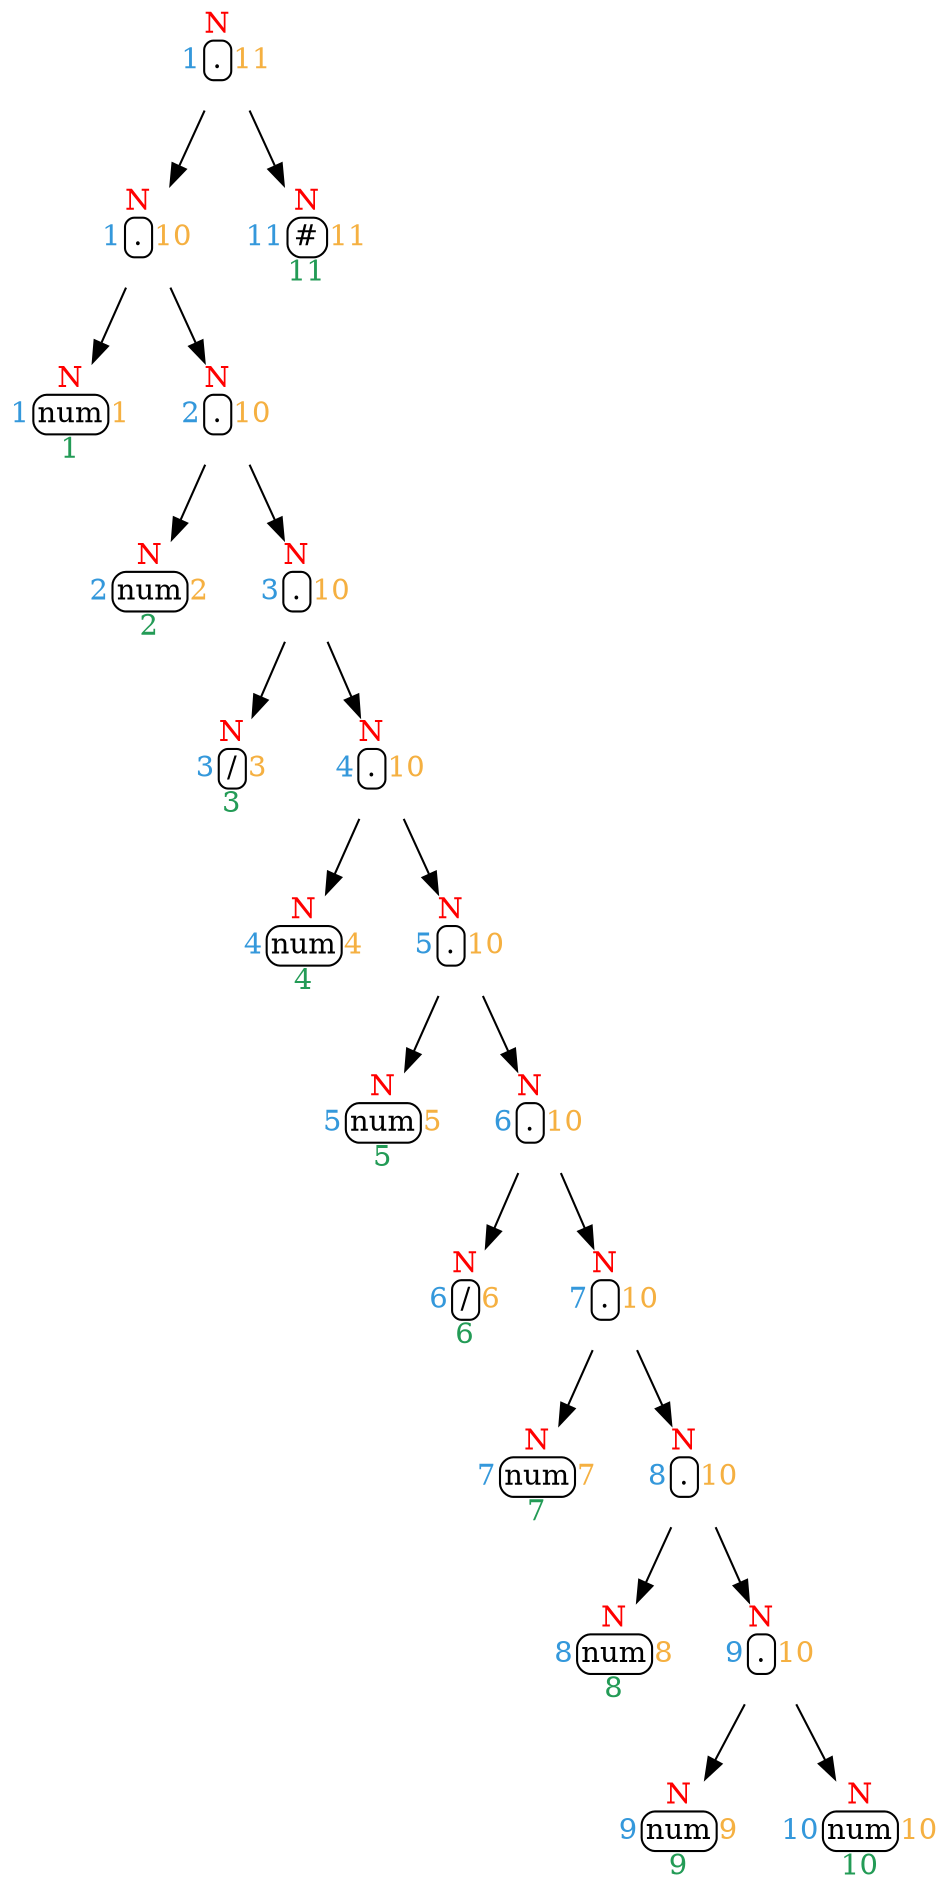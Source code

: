 digraph afd {
rankdir=TD;
"1000"[shape=none, margin=0, label=<<TABLE BORDER="0" CELLBORDER="0" CELLSPACING="0" CELLPADDING="1" weight='bold'>
<TR><TD ROWSPAN="3"><FONT COLOR="#3498DB">1</FONT></TD>
<TD CELLPADDING="0"><FONT COLOR="red">N</FONT></TD>
<TD ROWSPAN="3"><FONT COLOR="#F5B041">11</FONT></TD></TR>
<TR><TD style="rounded" BORDER="1">.</TD></TR>
<TR><TD CELLPADDING="0"><FONT COLOR="#239B56"> </FONT></TD></TR>
</TABLE>>];
"19"[shape=none, margin=0, label=<<TABLE BORDER="0" CELLBORDER="0" CELLSPACING="0" CELLPADDING="1">
<TR><TD ROWSPAN="3"><FONT COLOR="#3498DB">1</FONT></TD>
<TD CELLPADDING="0"><FONT COLOR="red">N</FONT></TD>
<TD ROWSPAN="3"><FONT COLOR="#F5B041">10</FONT></TD></TR>
<TR><TD style="rounded" BORDER="1">.</TD></TR>
<TR><TD CELLPADDING="0"><FONT COLOR="#239B56"> </FONT></TD></TR>
</TABLE>>];
"1000"->"19"
"#"[shape=none, margin=0, label=<<TABLE BORDER="0" CELLBORDER="0" CELLSPACING="0" CELLPADDING="1">
<TR><TD ROWSPAN="3"><FONT COLOR="#3498DB">11</FONT></TD>
<TD CELLPADDING="0"><FONT COLOR="red">N</FONT></TD>
<TD ROWSPAN="3"><FONT COLOR="#F5B041">11</FONT></TD></TR>
<TR><TD style="rounded" BORDER="1">#</TD></TR>
<TR><TD CELLPADDING="0"><FONT COLOR="#239B56">11</FONT></TD></TR>
</TABLE>>];
"1000"->"#"
"19"[shape=none, margin=0, label=<<TABLE BORDER="0" CELLBORDER="0" CELLSPACING="0" CELLPADDING="1" weight='bold'>
<TR><TD ROWSPAN="3"><FONT COLOR="#3498DB">1</FONT></TD>
<TD CELLPADDING="0"><FONT COLOR="red">N</FONT></TD>
<TD ROWSPAN="3"><FONT COLOR="#F5B041">10</FONT></TD></TR>
<TR><TD style="rounded" BORDER="1">.</TD></TR>
<TR><TD CELLPADDING="0"><FONT COLOR="#239B56"> </FONT></TD></TR>
</TABLE>>];
"1"[shape=none, margin=0, label=<<TABLE BORDER="0" CELLBORDER="0" CELLSPACING="0" CELLPADDING="1">
<TR><TD ROWSPAN="3"><FONT COLOR="#3498DB">1</FONT></TD>
<TD CELLPADDING="0"><FONT COLOR="red">N</FONT></TD>
<TD ROWSPAN="3"><FONT COLOR="#F5B041">1</FONT></TD></TR>
<TR><TD style="rounded" BORDER="1">num</TD></TR>
<TR><TD CELLPADDING="0"><FONT COLOR="#239B56">1</FONT></TD></TR>
</TABLE>>];
"19"->"1"
"18"[shape=none, margin=0, label=<<TABLE BORDER="0" CELLBORDER="0" CELLSPACING="0" CELLPADDING="1">
<TR><TD ROWSPAN="3"><FONT COLOR="#3498DB">2</FONT></TD>
<TD CELLPADDING="0"><FONT COLOR="red">N</FONT></TD>
<TD ROWSPAN="3"><FONT COLOR="#F5B041">10</FONT></TD></TR>
<TR><TD style="rounded" BORDER="1">.</TD></TR>
<TR><TD CELLPADDING="0"><FONT COLOR="#239B56"></FONT></TD></TR>
</TABLE>>];
"19"->"18"
"1"[shape=none, margin=0, label=<<TABLE BORDER="0" CELLBORDER="0" CELLSPACING="0" CELLPADDING="1" weight='bold'>
<TR><TD ROWSPAN="3"><FONT COLOR="#3498DB">1</FONT></TD>
<TD CELLPADDING="0"><FONT COLOR="red">N</FONT></TD>
<TD ROWSPAN="3"><FONT COLOR="#F5B041">1</FONT></TD></TR>
<TR><TD style="rounded" BORDER="1">num</TD></TR>
<TR><TD CELLPADDING="0"><FONT COLOR="#239B56">1</FONT></TD></TR>
</TABLE>>];
"18"[shape=none, margin=0, label=<<TABLE BORDER="0" CELLBORDER="0" CELLSPACING="0" CELLPADDING="1" weight='bold'>
<TR><TD ROWSPAN="3"><FONT COLOR="#3498DB">2</FONT></TD>
<TD CELLPADDING="0"><FONT COLOR="red">N</FONT></TD>
<TD ROWSPAN="3"><FONT COLOR="#F5B041">10</FONT></TD></TR>
<TR><TD style="rounded" BORDER="1">.</TD></TR>
<TR><TD CELLPADDING="0"><FONT COLOR="#239B56"> </FONT></TD></TR>
</TABLE>>];
"2"[shape=none, margin=0, label=<<TABLE BORDER="0" CELLBORDER="0" CELLSPACING="0" CELLPADDING="1">
<TR><TD ROWSPAN="3"><FONT COLOR="#3498DB">2</FONT></TD>
<TD CELLPADDING="0"><FONT COLOR="red">N</FONT></TD>
<TD ROWSPAN="3"><FONT COLOR="#F5B041">2</FONT></TD></TR>
<TR><TD style="rounded" BORDER="1">num</TD></TR>
<TR><TD CELLPADDING="0"><FONT COLOR="#239B56">2</FONT></TD></TR>
</TABLE>>];
"18"->"2"
"17"[shape=none, margin=0, label=<<TABLE BORDER="0" CELLBORDER="0" CELLSPACING="0" CELLPADDING="1">
<TR><TD ROWSPAN="3"><FONT COLOR="#3498DB">3</FONT></TD>
<TD CELLPADDING="0"><FONT COLOR="red">N</FONT></TD>
<TD ROWSPAN="3"><FONT COLOR="#F5B041">10</FONT></TD></TR>
<TR><TD style="rounded" BORDER="1">.</TD></TR>
<TR><TD CELLPADDING="0"><FONT COLOR="#239B56"></FONT></TD></TR>
</TABLE>>];
"18"->"17"
"2"[shape=none, margin=0, label=<<TABLE BORDER="0" CELLBORDER="0" CELLSPACING="0" CELLPADDING="1" weight='bold'>
<TR><TD ROWSPAN="3"><FONT COLOR="#3498DB">2</FONT></TD>
<TD CELLPADDING="0"><FONT COLOR="red">N</FONT></TD>
<TD ROWSPAN="3"><FONT COLOR="#F5B041">2</FONT></TD></TR>
<TR><TD style="rounded" BORDER="1">num</TD></TR>
<TR><TD CELLPADDING="0"><FONT COLOR="#239B56">2</FONT></TD></TR>
</TABLE>>];
"17"[shape=none, margin=0, label=<<TABLE BORDER="0" CELLBORDER="0" CELLSPACING="0" CELLPADDING="1" weight='bold'>
<TR><TD ROWSPAN="3"><FONT COLOR="#3498DB">3</FONT></TD>
<TD CELLPADDING="0"><FONT COLOR="red">N</FONT></TD>
<TD ROWSPAN="3"><FONT COLOR="#F5B041">10</FONT></TD></TR>
<TR><TD style="rounded" BORDER="1">.</TD></TR>
<TR><TD CELLPADDING="0"><FONT COLOR="#239B56"> </FONT></TD></TR>
</TABLE>>];
"3"[shape=none, margin=0, label=<<TABLE BORDER="0" CELLBORDER="0" CELLSPACING="0" CELLPADDING="1">
<TR><TD ROWSPAN="3"><FONT COLOR="#3498DB">3</FONT></TD>
<TD CELLPADDING="0"><FONT COLOR="red">N</FONT></TD>
<TD ROWSPAN="3"><FONT COLOR="#F5B041">3</FONT></TD></TR>
<TR><TD style="rounded" BORDER="1">/</TD></TR>
<TR><TD CELLPADDING="0"><FONT COLOR="#239B56">3</FONT></TD></TR>
</TABLE>>];
"17"->"3"
"16"[shape=none, margin=0, label=<<TABLE BORDER="0" CELLBORDER="0" CELLSPACING="0" CELLPADDING="1">
<TR><TD ROWSPAN="3"><FONT COLOR="#3498DB">4</FONT></TD>
<TD CELLPADDING="0"><FONT COLOR="red">N</FONT></TD>
<TD ROWSPAN="3"><FONT COLOR="#F5B041">10</FONT></TD></TR>
<TR><TD style="rounded" BORDER="1">.</TD></TR>
<TR><TD CELLPADDING="0"><FONT COLOR="#239B56"></FONT></TD></TR>
</TABLE>>];
"17"->"16"
"3"[shape=none, margin=0, label=<<TABLE BORDER="0" CELLBORDER="0" CELLSPACING="0" CELLPADDING="1" weight='bold'>
<TR><TD ROWSPAN="3"><FONT COLOR="#3498DB">3</FONT></TD>
<TD CELLPADDING="0"><FONT COLOR="red">N</FONT></TD>
<TD ROWSPAN="3"><FONT COLOR="#F5B041">3</FONT></TD></TR>
<TR><TD style="rounded" BORDER="1">/</TD></TR>
<TR><TD CELLPADDING="0"><FONT COLOR="#239B56">3</FONT></TD></TR>
</TABLE>>];
"16"[shape=none, margin=0, label=<<TABLE BORDER="0" CELLBORDER="0" CELLSPACING="0" CELLPADDING="1" weight='bold'>
<TR><TD ROWSPAN="3"><FONT COLOR="#3498DB">4</FONT></TD>
<TD CELLPADDING="0"><FONT COLOR="red">N</FONT></TD>
<TD ROWSPAN="3"><FONT COLOR="#F5B041">10</FONT></TD></TR>
<TR><TD style="rounded" BORDER="1">.</TD></TR>
<TR><TD CELLPADDING="0"><FONT COLOR="#239B56"> </FONT></TD></TR>
</TABLE>>];
"4"[shape=none, margin=0, label=<<TABLE BORDER="0" CELLBORDER="0" CELLSPACING="0" CELLPADDING="1">
<TR><TD ROWSPAN="3"><FONT COLOR="#3498DB">4</FONT></TD>
<TD CELLPADDING="0"><FONT COLOR="red">N</FONT></TD>
<TD ROWSPAN="3"><FONT COLOR="#F5B041">4</FONT></TD></TR>
<TR><TD style="rounded" BORDER="1">num</TD></TR>
<TR><TD CELLPADDING="0"><FONT COLOR="#239B56">4</FONT></TD></TR>
</TABLE>>];
"16"->"4"
"15"[shape=none, margin=0, label=<<TABLE BORDER="0" CELLBORDER="0" CELLSPACING="0" CELLPADDING="1">
<TR><TD ROWSPAN="3"><FONT COLOR="#3498DB">5</FONT></TD>
<TD CELLPADDING="0"><FONT COLOR="red">N</FONT></TD>
<TD ROWSPAN="3"><FONT COLOR="#F5B041">10</FONT></TD></TR>
<TR><TD style="rounded" BORDER="1">.</TD></TR>
<TR><TD CELLPADDING="0"><FONT COLOR="#239B56"></FONT></TD></TR>
</TABLE>>];
"16"->"15"
"4"[shape=none, margin=0, label=<<TABLE BORDER="0" CELLBORDER="0" CELLSPACING="0" CELLPADDING="1" weight='bold'>
<TR><TD ROWSPAN="3"><FONT COLOR="#3498DB">4</FONT></TD>
<TD CELLPADDING="0"><FONT COLOR="red">N</FONT></TD>
<TD ROWSPAN="3"><FONT COLOR="#F5B041">4</FONT></TD></TR>
<TR><TD style="rounded" BORDER="1">num</TD></TR>
<TR><TD CELLPADDING="0"><FONT COLOR="#239B56">4</FONT></TD></TR>
</TABLE>>];
"15"[shape=none, margin=0, label=<<TABLE BORDER="0" CELLBORDER="0" CELLSPACING="0" CELLPADDING="1" weight='bold'>
<TR><TD ROWSPAN="3"><FONT COLOR="#3498DB">5</FONT></TD>
<TD CELLPADDING="0"><FONT COLOR="red">N</FONT></TD>
<TD ROWSPAN="3"><FONT COLOR="#F5B041">10</FONT></TD></TR>
<TR><TD style="rounded" BORDER="1">.</TD></TR>
<TR><TD CELLPADDING="0"><FONT COLOR="#239B56"> </FONT></TD></TR>
</TABLE>>];
"5"[shape=none, margin=0, label=<<TABLE BORDER="0" CELLBORDER="0" CELLSPACING="0" CELLPADDING="1">
<TR><TD ROWSPAN="3"><FONT COLOR="#3498DB">5</FONT></TD>
<TD CELLPADDING="0"><FONT COLOR="red">N</FONT></TD>
<TD ROWSPAN="3"><FONT COLOR="#F5B041">5</FONT></TD></TR>
<TR><TD style="rounded" BORDER="1">num</TD></TR>
<TR><TD CELLPADDING="0"><FONT COLOR="#239B56">5</FONT></TD></TR>
</TABLE>>];
"15"->"5"
"14"[shape=none, margin=0, label=<<TABLE BORDER="0" CELLBORDER="0" CELLSPACING="0" CELLPADDING="1">
<TR><TD ROWSPAN="3"><FONT COLOR="#3498DB">6</FONT></TD>
<TD CELLPADDING="0"><FONT COLOR="red">N</FONT></TD>
<TD ROWSPAN="3"><FONT COLOR="#F5B041">10</FONT></TD></TR>
<TR><TD style="rounded" BORDER="1">.</TD></TR>
<TR><TD CELLPADDING="0"><FONT COLOR="#239B56"></FONT></TD></TR>
</TABLE>>];
"15"->"14"
"5"[shape=none, margin=0, label=<<TABLE BORDER="0" CELLBORDER="0" CELLSPACING="0" CELLPADDING="1" weight='bold'>
<TR><TD ROWSPAN="3"><FONT COLOR="#3498DB">5</FONT></TD>
<TD CELLPADDING="0"><FONT COLOR="red">N</FONT></TD>
<TD ROWSPAN="3"><FONT COLOR="#F5B041">5</FONT></TD></TR>
<TR><TD style="rounded" BORDER="1">num</TD></TR>
<TR><TD CELLPADDING="0"><FONT COLOR="#239B56">5</FONT></TD></TR>
</TABLE>>];
"14"[shape=none, margin=0, label=<<TABLE BORDER="0" CELLBORDER="0" CELLSPACING="0" CELLPADDING="1" weight='bold'>
<TR><TD ROWSPAN="3"><FONT COLOR="#3498DB">6</FONT></TD>
<TD CELLPADDING="0"><FONT COLOR="red">N</FONT></TD>
<TD ROWSPAN="3"><FONT COLOR="#F5B041">10</FONT></TD></TR>
<TR><TD style="rounded" BORDER="1">.</TD></TR>
<TR><TD CELLPADDING="0"><FONT COLOR="#239B56"> </FONT></TD></TR>
</TABLE>>];
"6"[shape=none, margin=0, label=<<TABLE BORDER="0" CELLBORDER="0" CELLSPACING="0" CELLPADDING="1">
<TR><TD ROWSPAN="3"><FONT COLOR="#3498DB">6</FONT></TD>
<TD CELLPADDING="0"><FONT COLOR="red">N</FONT></TD>
<TD ROWSPAN="3"><FONT COLOR="#F5B041">6</FONT></TD></TR>
<TR><TD style="rounded" BORDER="1">/</TD></TR>
<TR><TD CELLPADDING="0"><FONT COLOR="#239B56">6</FONT></TD></TR>
</TABLE>>];
"14"->"6"
"13"[shape=none, margin=0, label=<<TABLE BORDER="0" CELLBORDER="0" CELLSPACING="0" CELLPADDING="1">
<TR><TD ROWSPAN="3"><FONT COLOR="#3498DB">7</FONT></TD>
<TD CELLPADDING="0"><FONT COLOR="red">N</FONT></TD>
<TD ROWSPAN="3"><FONT COLOR="#F5B041">10</FONT></TD></TR>
<TR><TD style="rounded" BORDER="1">.</TD></TR>
<TR><TD CELLPADDING="0"><FONT COLOR="#239B56"></FONT></TD></TR>
</TABLE>>];
"14"->"13"
"6"[shape=none, margin=0, label=<<TABLE BORDER="0" CELLBORDER="0" CELLSPACING="0" CELLPADDING="1" weight='bold'>
<TR><TD ROWSPAN="3"><FONT COLOR="#3498DB">6</FONT></TD>
<TD CELLPADDING="0"><FONT COLOR="red">N</FONT></TD>
<TD ROWSPAN="3"><FONT COLOR="#F5B041">6</FONT></TD></TR>
<TR><TD style="rounded" BORDER="1">/</TD></TR>
<TR><TD CELLPADDING="0"><FONT COLOR="#239B56">6</FONT></TD></TR>
</TABLE>>];
"13"[shape=none, margin=0, label=<<TABLE BORDER="0" CELLBORDER="0" CELLSPACING="0" CELLPADDING="1" weight='bold'>
<TR><TD ROWSPAN="3"><FONT COLOR="#3498DB">7</FONT></TD>
<TD CELLPADDING="0"><FONT COLOR="red">N</FONT></TD>
<TD ROWSPAN="3"><FONT COLOR="#F5B041">10</FONT></TD></TR>
<TR><TD style="rounded" BORDER="1">.</TD></TR>
<TR><TD CELLPADDING="0"><FONT COLOR="#239B56"> </FONT></TD></TR>
</TABLE>>];
"7"[shape=none, margin=0, label=<<TABLE BORDER="0" CELLBORDER="0" CELLSPACING="0" CELLPADDING="1">
<TR><TD ROWSPAN="3"><FONT COLOR="#3498DB">7</FONT></TD>
<TD CELLPADDING="0"><FONT COLOR="red">N</FONT></TD>
<TD ROWSPAN="3"><FONT COLOR="#F5B041">7</FONT></TD></TR>
<TR><TD style="rounded" BORDER="1">num</TD></TR>
<TR><TD CELLPADDING="0"><FONT COLOR="#239B56">7</FONT></TD></TR>
</TABLE>>];
"13"->"7"
"12"[shape=none, margin=0, label=<<TABLE BORDER="0" CELLBORDER="0" CELLSPACING="0" CELLPADDING="1">
<TR><TD ROWSPAN="3"><FONT COLOR="#3498DB">8</FONT></TD>
<TD CELLPADDING="0"><FONT COLOR="red">N</FONT></TD>
<TD ROWSPAN="3"><FONT COLOR="#F5B041">10</FONT></TD></TR>
<TR><TD style="rounded" BORDER="1">.</TD></TR>
<TR><TD CELLPADDING="0"><FONT COLOR="#239B56"></FONT></TD></TR>
</TABLE>>];
"13"->"12"
"7"[shape=none, margin=0, label=<<TABLE BORDER="0" CELLBORDER="0" CELLSPACING="0" CELLPADDING="1" weight='bold'>
<TR><TD ROWSPAN="3"><FONT COLOR="#3498DB">7</FONT></TD>
<TD CELLPADDING="0"><FONT COLOR="red">N</FONT></TD>
<TD ROWSPAN="3"><FONT COLOR="#F5B041">7</FONT></TD></TR>
<TR><TD style="rounded" BORDER="1">num</TD></TR>
<TR><TD CELLPADDING="0"><FONT COLOR="#239B56">7</FONT></TD></TR>
</TABLE>>];
"12"[shape=none, margin=0, label=<<TABLE BORDER="0" CELLBORDER="0" CELLSPACING="0" CELLPADDING="1" weight='bold'>
<TR><TD ROWSPAN="3"><FONT COLOR="#3498DB">8</FONT></TD>
<TD CELLPADDING="0"><FONT COLOR="red">N</FONT></TD>
<TD ROWSPAN="3"><FONT COLOR="#F5B041">10</FONT></TD></TR>
<TR><TD style="rounded" BORDER="1">.</TD></TR>
<TR><TD CELLPADDING="0"><FONT COLOR="#239B56"> </FONT></TD></TR>
</TABLE>>];
"8"[shape=none, margin=0, label=<<TABLE BORDER="0" CELLBORDER="0" CELLSPACING="0" CELLPADDING="1">
<TR><TD ROWSPAN="3"><FONT COLOR="#3498DB">8</FONT></TD>
<TD CELLPADDING="0"><FONT COLOR="red">N</FONT></TD>
<TD ROWSPAN="3"><FONT COLOR="#F5B041">8</FONT></TD></TR>
<TR><TD style="rounded" BORDER="1">num</TD></TR>
<TR><TD CELLPADDING="0"><FONT COLOR="#239B56">8</FONT></TD></TR>
</TABLE>>];
"12"->"8"
"11"[shape=none, margin=0, label=<<TABLE BORDER="0" CELLBORDER="0" CELLSPACING="0" CELLPADDING="1">
<TR><TD ROWSPAN="3"><FONT COLOR="#3498DB">9</FONT></TD>
<TD CELLPADDING="0"><FONT COLOR="red">N</FONT></TD>
<TD ROWSPAN="3"><FONT COLOR="#F5B041">10</FONT></TD></TR>
<TR><TD style="rounded" BORDER="1">.</TD></TR>
<TR><TD CELLPADDING="0"><FONT COLOR="#239B56"></FONT></TD></TR>
</TABLE>>];
"12"->"11"
"8"[shape=none, margin=0, label=<<TABLE BORDER="0" CELLBORDER="0" CELLSPACING="0" CELLPADDING="1" weight='bold'>
<TR><TD ROWSPAN="3"><FONT COLOR="#3498DB">8</FONT></TD>
<TD CELLPADDING="0"><FONT COLOR="red">N</FONT></TD>
<TD ROWSPAN="3"><FONT COLOR="#F5B041">8</FONT></TD></TR>
<TR><TD style="rounded" BORDER="1">num</TD></TR>
<TR><TD CELLPADDING="0"><FONT COLOR="#239B56">8</FONT></TD></TR>
</TABLE>>];
"11"[shape=none, margin=0, label=<<TABLE BORDER="0" CELLBORDER="0" CELLSPACING="0" CELLPADDING="1" weight='bold'>
<TR><TD ROWSPAN="3"><FONT COLOR="#3498DB">9</FONT></TD>
<TD CELLPADDING="0"><FONT COLOR="red">N</FONT></TD>
<TD ROWSPAN="3"><FONT COLOR="#F5B041">10</FONT></TD></TR>
<TR><TD style="rounded" BORDER="1">.</TD></TR>
<TR><TD CELLPADDING="0"><FONT COLOR="#239B56"> </FONT></TD></TR>
</TABLE>>];
"9"[shape=none, margin=0, label=<<TABLE BORDER="0" CELLBORDER="0" CELLSPACING="0" CELLPADDING="1">
<TR><TD ROWSPAN="3"><FONT COLOR="#3498DB">9</FONT></TD>
<TD CELLPADDING="0"><FONT COLOR="red">N</FONT></TD>
<TD ROWSPAN="3"><FONT COLOR="#F5B041">9</FONT></TD></TR>
<TR><TD style="rounded" BORDER="1">num</TD></TR>
<TR><TD CELLPADDING="0"><FONT COLOR="#239B56">9</FONT></TD></TR>
</TABLE>>];
"11"->"9"
"10"[shape=none, margin=0, label=<<TABLE BORDER="0" CELLBORDER="0" CELLSPACING="0" CELLPADDING="1">
<TR><TD ROWSPAN="3"><FONT COLOR="#3498DB">10</FONT></TD>
<TD CELLPADDING="0"><FONT COLOR="red">N</FONT></TD>
<TD ROWSPAN="3"><FONT COLOR="#F5B041">10</FONT></TD></TR>
<TR><TD style="rounded" BORDER="1">num</TD></TR>
<TR><TD CELLPADDING="0"><FONT COLOR="#239B56">10</FONT></TD></TR>
</TABLE>>];
"11"->"10"
"9"[shape=none, margin=0, label=<<TABLE BORDER="0" CELLBORDER="0" CELLSPACING="0" CELLPADDING="1" weight='bold'>
<TR><TD ROWSPAN="3"><FONT COLOR="#3498DB">9</FONT></TD>
<TD CELLPADDING="0"><FONT COLOR="red">N</FONT></TD>
<TD ROWSPAN="3"><FONT COLOR="#F5B041">9</FONT></TD></TR>
<TR><TD style="rounded" BORDER="1">num</TD></TR>
<TR><TD CELLPADDING="0"><FONT COLOR="#239B56">9</FONT></TD></TR>
</TABLE>>];
"10"[shape=none, margin=0, label=<<TABLE BORDER="0" CELLBORDER="0" CELLSPACING="0" CELLPADDING="1" weight='bold'>
<TR><TD ROWSPAN="3"><FONT COLOR="#3498DB">10</FONT></TD>
<TD CELLPADDING="0"><FONT COLOR="red">N</FONT></TD>
<TD ROWSPAN="3"><FONT COLOR="#F5B041">10</FONT></TD></TR>
<TR><TD style="rounded" BORDER="1">num</TD></TR>
<TR><TD CELLPADDING="0"><FONT COLOR="#239B56">10</FONT></TD></TR>
</TABLE>>];
"#"[shape=none, margin=0, label=<<TABLE BORDER="0" CELLBORDER="0" CELLSPACING="0" CELLPADDING="1" weight='bold'>
<TR><TD ROWSPAN="3"><FONT COLOR="#3498DB">11</FONT></TD>
<TD CELLPADDING="0"><FONT COLOR="red">N</FONT></TD>
<TD ROWSPAN="3"><FONT COLOR="#F5B041">11</FONT></TD></TR>
<TR><TD style="rounded" BORDER="1">#</TD></TR>
<TR><TD CELLPADDING="0"><FONT COLOR="#239B56">11</FONT></TD></TR>
</TABLE>>];
}